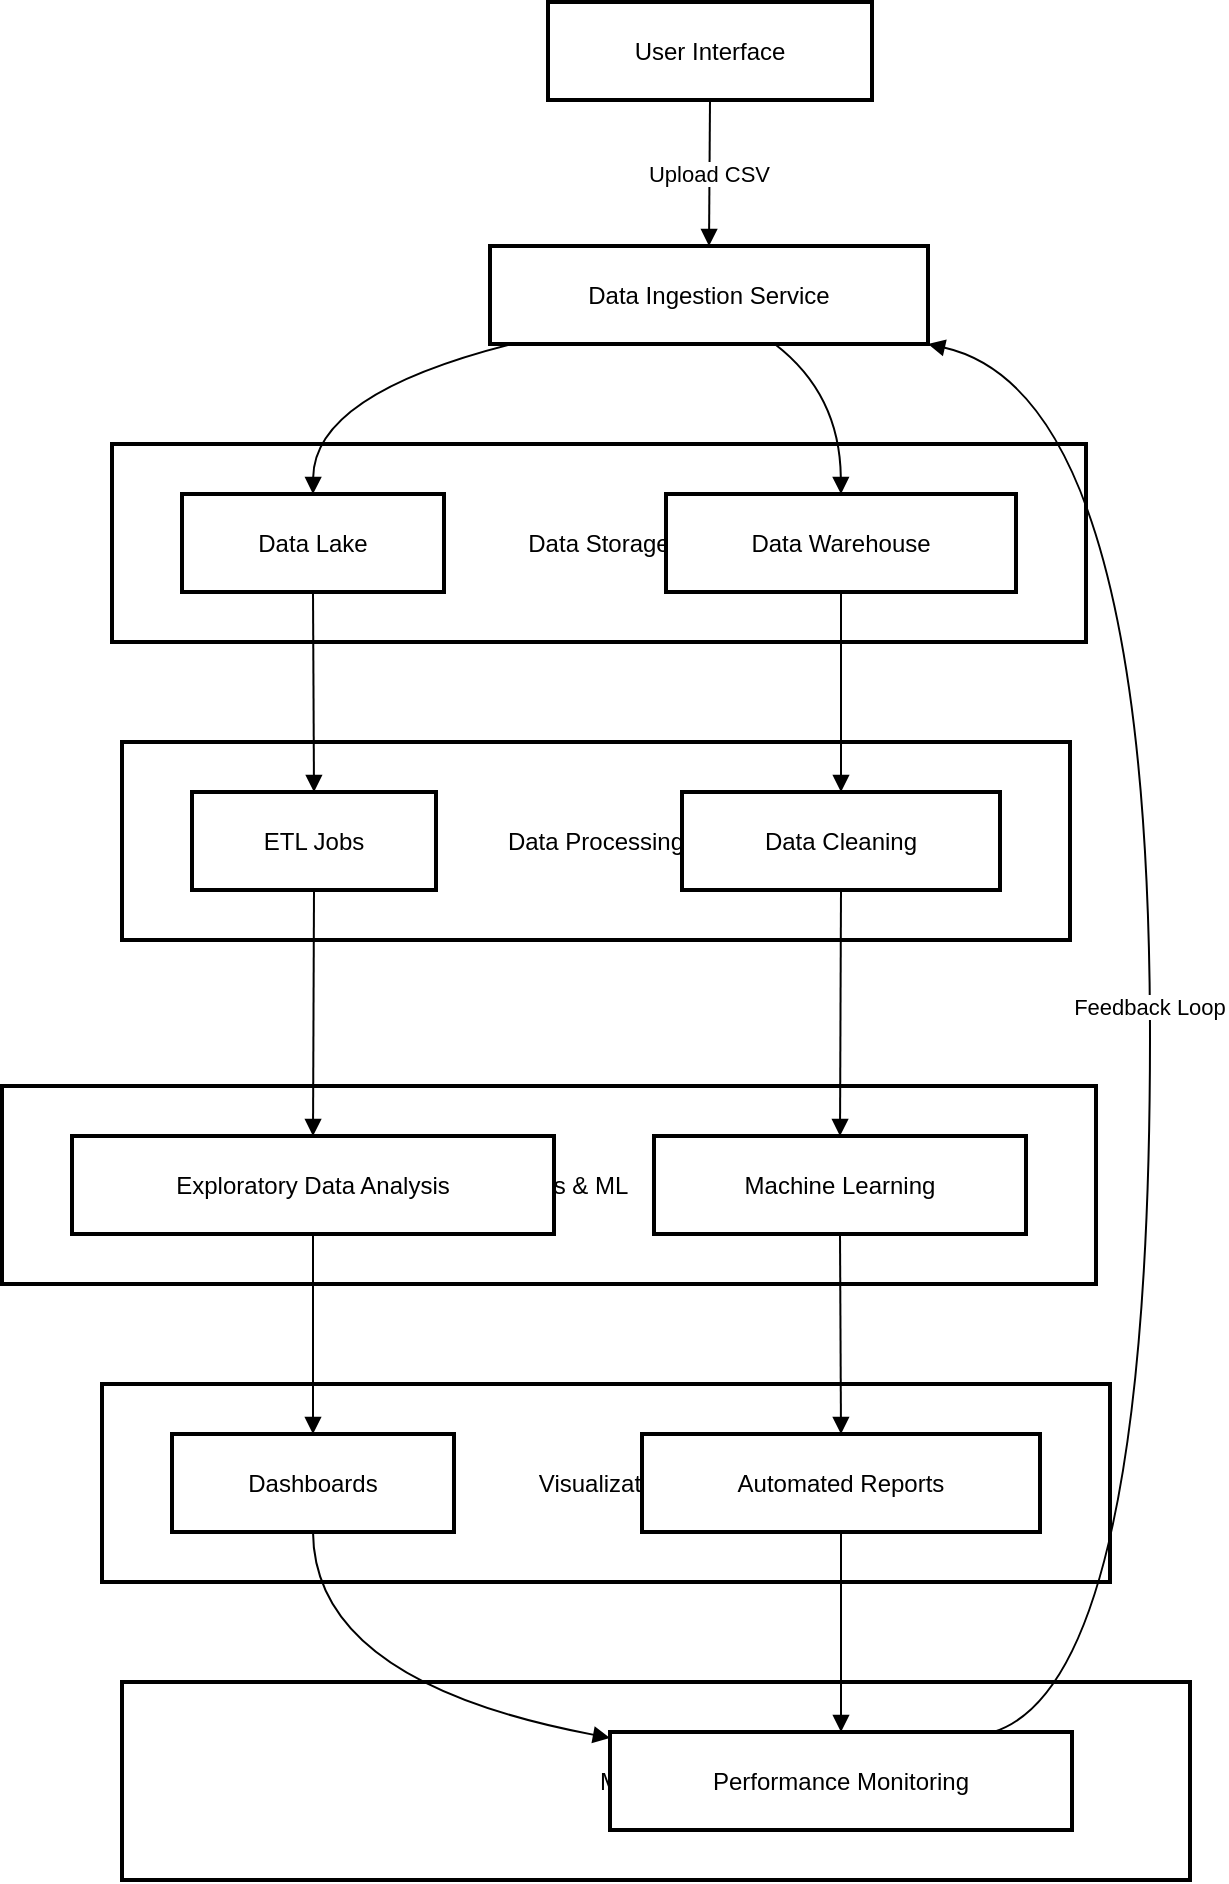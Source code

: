 <mxfile version="24.7.14">
  <diagram name="Page-1" id="Sb_cvZZXBoTCdczMiBcu">
    <mxGraphModel dx="2074" dy="1132" grid="0" gridSize="10" guides="1" tooltips="1" connect="1" arrows="1" fold="1" page="0" pageScale="1" pageWidth="827" pageHeight="1169" math="0" shadow="0">
      <root>
        <mxCell id="0" />
        <mxCell id="1" parent="0" />
        <mxCell id="YjClcBc1erh6RCy8JhAW-1" value="Monitoring" style="whiteSpace=wrap;strokeWidth=2;" vertex="1" parent="1">
          <mxGeometry x="80" y="860" width="534" height="99" as="geometry" />
        </mxCell>
        <mxCell id="YjClcBc1erh6RCy8JhAW-2" value="Visualization" style="whiteSpace=wrap;strokeWidth=2;" vertex="1" parent="1">
          <mxGeometry x="70" y="711" width="504" height="99" as="geometry" />
        </mxCell>
        <mxCell id="YjClcBc1erh6RCy8JhAW-3" value="Analytics &amp; ML" style="whiteSpace=wrap;strokeWidth=2;" vertex="1" parent="1">
          <mxGeometry x="20" y="562" width="547" height="99" as="geometry" />
        </mxCell>
        <mxCell id="YjClcBc1erh6RCy8JhAW-4" value="Data Processing" style="whiteSpace=wrap;strokeWidth=2;" vertex="1" parent="1">
          <mxGeometry x="80" y="390" width="474" height="99" as="geometry" />
        </mxCell>
        <mxCell id="YjClcBc1erh6RCy8JhAW-5" value="Data Storage" style="whiteSpace=wrap;strokeWidth=2;" vertex="1" parent="1">
          <mxGeometry x="75" y="241" width="487" height="99" as="geometry" />
        </mxCell>
        <mxCell id="YjClcBc1erh6RCy8JhAW-6" value="User Interface" style="whiteSpace=wrap;strokeWidth=2;" vertex="1" parent="1">
          <mxGeometry x="293" y="20" width="162" height="49" as="geometry" />
        </mxCell>
        <mxCell id="YjClcBc1erh6RCy8JhAW-7" value="Data Ingestion Service" style="whiteSpace=wrap;strokeWidth=2;" vertex="1" parent="1">
          <mxGeometry x="264" y="142" width="219" height="49" as="geometry" />
        </mxCell>
        <mxCell id="YjClcBc1erh6RCy8JhAW-8" value="Data Lake" style="whiteSpace=wrap;strokeWidth=2;" vertex="1" parent="1">
          <mxGeometry x="110" y="266" width="131" height="49" as="geometry" />
        </mxCell>
        <mxCell id="YjClcBc1erh6RCy8JhAW-9" value="Data Warehouse" style="whiteSpace=wrap;strokeWidth=2;" vertex="1" parent="1">
          <mxGeometry x="352" y="266" width="175" height="49" as="geometry" />
        </mxCell>
        <mxCell id="YjClcBc1erh6RCy8JhAW-10" value="ETL Jobs" style="whiteSpace=wrap;strokeWidth=2;" vertex="1" parent="1">
          <mxGeometry x="115" y="415" width="122" height="49" as="geometry" />
        </mxCell>
        <mxCell id="YjClcBc1erh6RCy8JhAW-11" value="Data Cleaning" style="whiteSpace=wrap;strokeWidth=2;" vertex="1" parent="1">
          <mxGeometry x="360" y="415" width="159" height="49" as="geometry" />
        </mxCell>
        <mxCell id="YjClcBc1erh6RCy8JhAW-12" value="Exploratory Data Analysis" style="whiteSpace=wrap;strokeWidth=2;" vertex="1" parent="1">
          <mxGeometry x="55" y="587" width="241" height="49" as="geometry" />
        </mxCell>
        <mxCell id="YjClcBc1erh6RCy8JhAW-13" value="Machine Learning" style="whiteSpace=wrap;strokeWidth=2;" vertex="1" parent="1">
          <mxGeometry x="346" y="587" width="186" height="49" as="geometry" />
        </mxCell>
        <mxCell id="YjClcBc1erh6RCy8JhAW-14" value="Dashboards" style="whiteSpace=wrap;strokeWidth=2;" vertex="1" parent="1">
          <mxGeometry x="105" y="736" width="141" height="49" as="geometry" />
        </mxCell>
        <mxCell id="YjClcBc1erh6RCy8JhAW-15" value="Automated Reports" style="whiteSpace=wrap;strokeWidth=2;" vertex="1" parent="1">
          <mxGeometry x="340" y="736" width="199" height="49" as="geometry" />
        </mxCell>
        <mxCell id="YjClcBc1erh6RCy8JhAW-16" value="Performance Monitoring" style="whiteSpace=wrap;strokeWidth=2;" vertex="1" parent="1">
          <mxGeometry x="324" y="885" width="231" height="49" as="geometry" />
        </mxCell>
        <mxCell id="YjClcBc1erh6RCy8JhAW-17" value="Upload CSV" style="curved=1;startArrow=none;endArrow=block;exitX=0.5;exitY=1;entryX=0.5;entryY=0;rounded=0;" edge="1" parent="1" source="YjClcBc1erh6RCy8JhAW-6" target="YjClcBc1erh6RCy8JhAW-7">
          <mxGeometry relative="1" as="geometry">
            <Array as="points" />
          </mxGeometry>
        </mxCell>
        <mxCell id="YjClcBc1erh6RCy8JhAW-18" value="" style="curved=1;startArrow=none;endArrow=block;exitX=0.05;exitY=1;entryX=0.5;entryY=0;rounded=0;" edge="1" parent="1" source="YjClcBc1erh6RCy8JhAW-7" target="YjClcBc1erh6RCy8JhAW-8">
          <mxGeometry relative="1" as="geometry">
            <Array as="points">
              <mxPoint x="176" y="216" />
            </Array>
          </mxGeometry>
        </mxCell>
        <mxCell id="YjClcBc1erh6RCy8JhAW-19" value="" style="curved=1;startArrow=none;endArrow=block;exitX=0.65;exitY=1;entryX=0.5;entryY=0;rounded=0;" edge="1" parent="1" source="YjClcBc1erh6RCy8JhAW-7" target="YjClcBc1erh6RCy8JhAW-9">
          <mxGeometry relative="1" as="geometry">
            <Array as="points">
              <mxPoint x="439" y="216" />
            </Array>
          </mxGeometry>
        </mxCell>
        <mxCell id="YjClcBc1erh6RCy8JhAW-20" value="" style="curved=1;startArrow=none;endArrow=block;exitX=0.5;exitY=1;entryX=0.5;entryY=0;rounded=0;" edge="1" parent="1" source="YjClcBc1erh6RCy8JhAW-8" target="YjClcBc1erh6RCy8JhAW-10">
          <mxGeometry relative="1" as="geometry">
            <Array as="points" />
          </mxGeometry>
        </mxCell>
        <mxCell id="YjClcBc1erh6RCy8JhAW-21" value="" style="curved=1;startArrow=none;endArrow=block;exitX=0.5;exitY=1;entryX=0.5;entryY=0;rounded=0;" edge="1" parent="1" source="YjClcBc1erh6RCy8JhAW-9" target="YjClcBc1erh6RCy8JhAW-11">
          <mxGeometry relative="1" as="geometry">
            <Array as="points" />
          </mxGeometry>
        </mxCell>
        <mxCell id="YjClcBc1erh6RCy8JhAW-22" value="" style="curved=1;startArrow=none;endArrow=block;exitX=0.5;exitY=1;entryX=0.5;entryY=0;rounded=0;" edge="1" parent="1" source="YjClcBc1erh6RCy8JhAW-10" target="YjClcBc1erh6RCy8JhAW-12">
          <mxGeometry relative="1" as="geometry">
            <Array as="points" />
          </mxGeometry>
        </mxCell>
        <mxCell id="YjClcBc1erh6RCy8JhAW-23" value="" style="curved=1;startArrow=none;endArrow=block;exitX=0.5;exitY=1;entryX=0.5;entryY=0;rounded=0;" edge="1" parent="1" source="YjClcBc1erh6RCy8JhAW-11" target="YjClcBc1erh6RCy8JhAW-13">
          <mxGeometry relative="1" as="geometry">
            <Array as="points" />
          </mxGeometry>
        </mxCell>
        <mxCell id="YjClcBc1erh6RCy8JhAW-24" value="" style="curved=1;startArrow=none;endArrow=block;exitX=0.5;exitY=1;entryX=0.5;entryY=0;rounded=0;" edge="1" parent="1" source="YjClcBc1erh6RCy8JhAW-12" target="YjClcBc1erh6RCy8JhAW-14">
          <mxGeometry relative="1" as="geometry">
            <Array as="points" />
          </mxGeometry>
        </mxCell>
        <mxCell id="YjClcBc1erh6RCy8JhAW-25" value="" style="curved=1;startArrow=none;endArrow=block;exitX=0.5;exitY=1;entryX=0.5;entryY=0;rounded=0;" edge="1" parent="1" source="YjClcBc1erh6RCy8JhAW-13" target="YjClcBc1erh6RCy8JhAW-15">
          <mxGeometry relative="1" as="geometry">
            <Array as="points" />
          </mxGeometry>
        </mxCell>
        <mxCell id="YjClcBc1erh6RCy8JhAW-26" value="" style="curved=1;startArrow=none;endArrow=block;exitX=0.5;exitY=1;entryX=0;entryY=0.06;rounded=0;" edge="1" parent="1" source="YjClcBc1erh6RCy8JhAW-14" target="YjClcBc1erh6RCy8JhAW-16">
          <mxGeometry relative="1" as="geometry">
            <Array as="points">
              <mxPoint x="176" y="860" />
            </Array>
          </mxGeometry>
        </mxCell>
        <mxCell id="YjClcBc1erh6RCy8JhAW-27" value="" style="curved=1;startArrow=none;endArrow=block;exitX=0.5;exitY=1;entryX=0.5;entryY=0;rounded=0;" edge="1" parent="1" source="YjClcBc1erh6RCy8JhAW-15" target="YjClcBc1erh6RCy8JhAW-16">
          <mxGeometry relative="1" as="geometry">
            <Array as="points" />
          </mxGeometry>
        </mxCell>
        <mxCell id="YjClcBc1erh6RCy8JhAW-28" value="Feedback Loop" style="curved=1;startArrow=none;endArrow=block;exitX=0.83;exitY=0;entryX=1;entryY=1;rounded=0;" edge="1" parent="1" source="YjClcBc1erh6RCy8JhAW-16" target="YjClcBc1erh6RCy8JhAW-7">
          <mxGeometry relative="1" as="geometry">
            <Array as="points">
              <mxPoint x="594" y="860" />
              <mxPoint x="594" y="216" />
            </Array>
          </mxGeometry>
        </mxCell>
      </root>
    </mxGraphModel>
  </diagram>
</mxfile>

